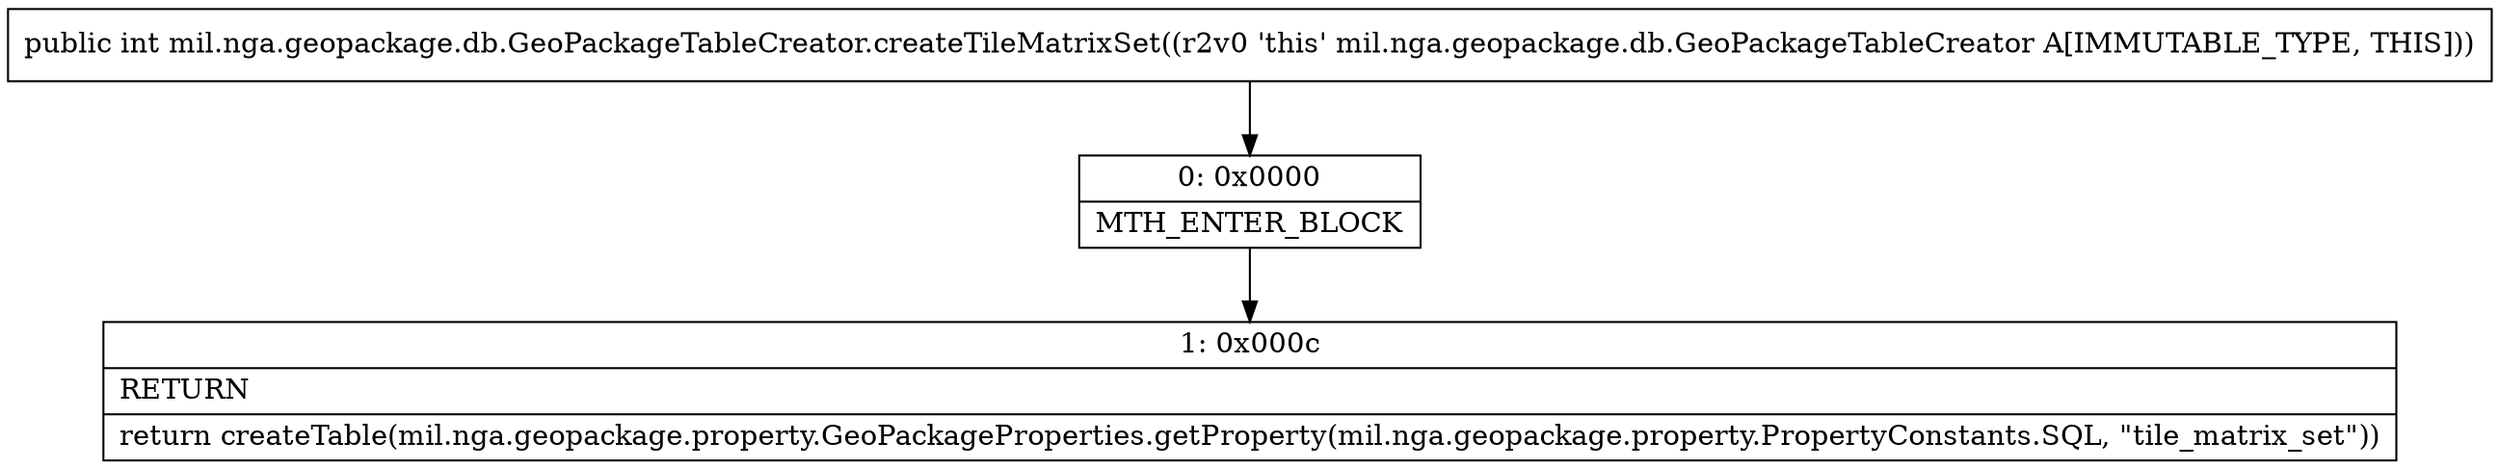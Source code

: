 digraph "CFG formil.nga.geopackage.db.GeoPackageTableCreator.createTileMatrixSet()I" {
Node_0 [shape=record,label="{0\:\ 0x0000|MTH_ENTER_BLOCK\l}"];
Node_1 [shape=record,label="{1\:\ 0x000c|RETURN\l|return createTable(mil.nga.geopackage.property.GeoPackageProperties.getProperty(mil.nga.geopackage.property.PropertyConstants.SQL, \"tile_matrix_set\"))\l}"];
MethodNode[shape=record,label="{public int mil.nga.geopackage.db.GeoPackageTableCreator.createTileMatrixSet((r2v0 'this' mil.nga.geopackage.db.GeoPackageTableCreator A[IMMUTABLE_TYPE, THIS])) }"];
MethodNode -> Node_0;
Node_0 -> Node_1;
}

